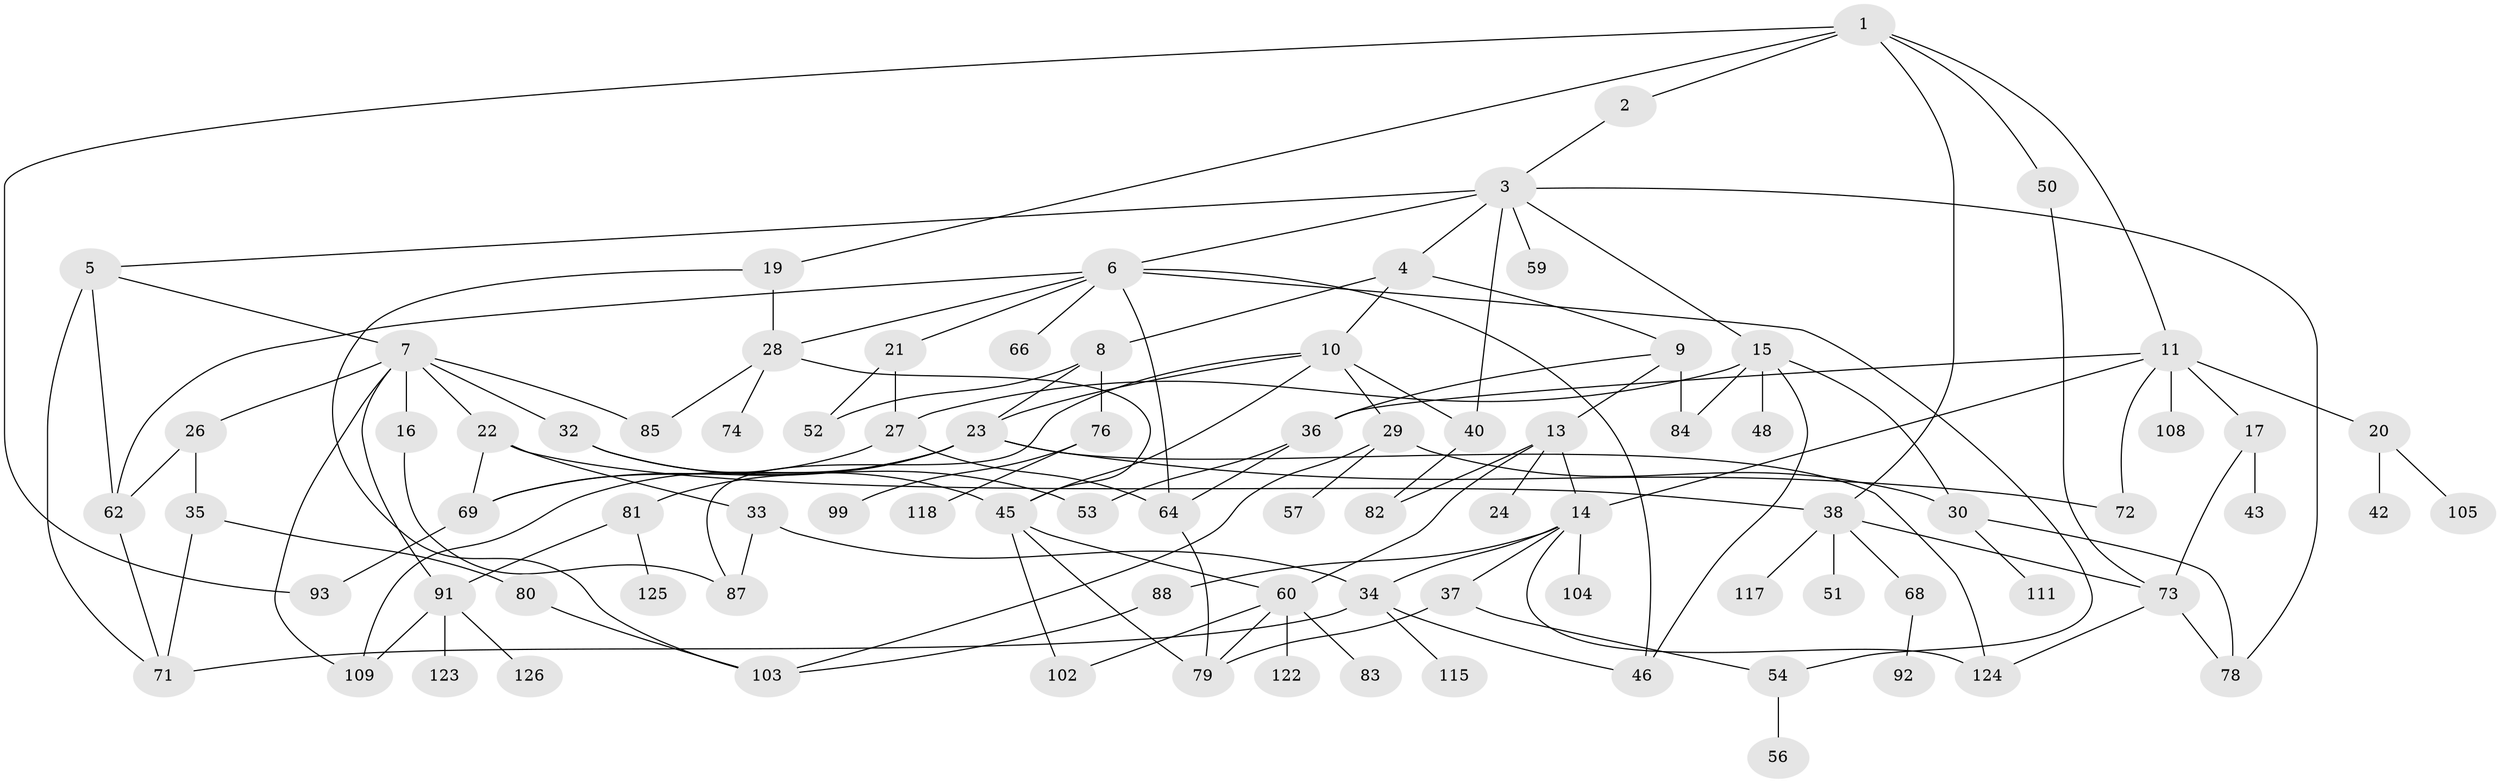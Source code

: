 // original degree distribution, {6: 0.031746031746031744, 3: 0.1984126984126984, 8: 0.015873015873015872, 4: 0.1746031746031746, 5: 0.07142857142857142, 9: 0.007936507936507936, 2: 0.2222222222222222, 7: 0.007936507936507936, 1: 0.2698412698412698}
// Generated by graph-tools (version 1.1) at 2025/10/02/27/25 16:10:53]
// undirected, 88 vertices, 136 edges
graph export_dot {
graph [start="1"]
  node [color=gray90,style=filled];
  1;
  2 [super="+110"];
  3 [super="+121"];
  4;
  5;
  6 [super="+77"];
  7 [super="+12"];
  8 [super="+18"];
  9 [super="+86"];
  10 [super="+25"];
  11 [super="+61"];
  13 [super="+65"];
  14 [super="+41"];
  15 [super="+113"];
  16 [super="+39"];
  17 [super="+58"];
  19;
  20 [super="+31"];
  21;
  22;
  23 [super="+49"];
  24;
  26;
  27 [super="+96"];
  28 [super="+63"];
  29;
  30 [super="+107"];
  32;
  33;
  34 [super="+44"];
  35 [super="+55"];
  36 [super="+100"];
  37;
  38 [super="+67"];
  40;
  42;
  43;
  45 [super="+75"];
  46 [super="+47"];
  48;
  50;
  51;
  52;
  53 [super="+112"];
  54 [super="+106"];
  56;
  57;
  59 [super="+101"];
  60 [super="+70"];
  62 [super="+90"];
  64 [super="+116"];
  66;
  68;
  69 [super="+94"];
  71;
  72 [super="+98"];
  73 [super="+97"];
  74;
  76 [super="+114"];
  78;
  79;
  80;
  81;
  82;
  83;
  84;
  85;
  87 [super="+89"];
  88;
  91 [super="+95"];
  92;
  93 [super="+119"];
  99;
  102;
  103 [super="+120"];
  104;
  105;
  108;
  109;
  111;
  115;
  117;
  118;
  122;
  123;
  124;
  125;
  126;
  1 -- 2;
  1 -- 11;
  1 -- 19;
  1 -- 38;
  1 -- 50;
  1 -- 93;
  2 -- 3;
  3 -- 4;
  3 -- 5;
  3 -- 6;
  3 -- 15;
  3 -- 59;
  3 -- 78;
  3 -- 40;
  4 -- 8;
  4 -- 9;
  4 -- 10;
  5 -- 7;
  5 -- 62 [weight=2];
  5 -- 71;
  6 -- 21;
  6 -- 46;
  6 -- 54;
  6 -- 62;
  6 -- 64;
  6 -- 66;
  6 -- 28;
  7 -- 26;
  7 -- 32;
  7 -- 16;
  7 -- 85;
  7 -- 22;
  7 -- 91 [weight=2];
  7 -- 109;
  8 -- 76;
  8 -- 52;
  8 -- 23;
  9 -- 13;
  9 -- 84;
  9 -- 36;
  10 -- 29;
  10 -- 40;
  10 -- 23;
  10 -- 45;
  10 -- 87;
  11 -- 14;
  11 -- 17;
  11 -- 20;
  11 -- 36;
  11 -- 72;
  11 -- 108;
  13 -- 24;
  13 -- 82;
  13 -- 60;
  13 -- 14;
  14 -- 34;
  14 -- 37;
  14 -- 124;
  14 -- 88;
  14 -- 104;
  15 -- 30;
  15 -- 48;
  15 -- 84;
  15 -- 27;
  15 -- 46;
  16 -- 87;
  17 -- 43;
  17 -- 73;
  19 -- 28;
  19 -- 103;
  20 -- 42;
  20 -- 105;
  21 -- 27;
  21 -- 52;
  22 -- 33;
  22 -- 69;
  22 -- 38;
  23 -- 81;
  23 -- 124;
  23 -- 69;
  23 -- 109;
  23 -- 72;
  26 -- 35;
  26 -- 62;
  27 -- 69;
  27 -- 64;
  28 -- 85;
  28 -- 74;
  28 -- 45;
  29 -- 57;
  29 -- 103;
  29 -- 30;
  30 -- 111;
  30 -- 78;
  32 -- 45;
  32 -- 53 [weight=2];
  33 -- 87;
  33 -- 34;
  34 -- 71;
  34 -- 46;
  34 -- 115;
  35 -- 80;
  35 -- 71;
  36 -- 53;
  36 -- 64;
  37 -- 79;
  37 -- 54;
  38 -- 51;
  38 -- 73;
  38 -- 68;
  38 -- 117;
  40 -- 82;
  45 -- 60;
  45 -- 102;
  45 -- 79;
  50 -- 73;
  54 -- 56;
  60 -- 122;
  60 -- 83;
  60 -- 102;
  60 -- 79;
  62 -- 71;
  64 -- 79;
  68 -- 92;
  69 -- 93;
  73 -- 78;
  73 -- 124;
  76 -- 99;
  76 -- 118;
  80 -- 103;
  81 -- 125;
  81 -- 91;
  88 -- 103;
  91 -- 123;
  91 -- 109;
  91 -- 126;
}
